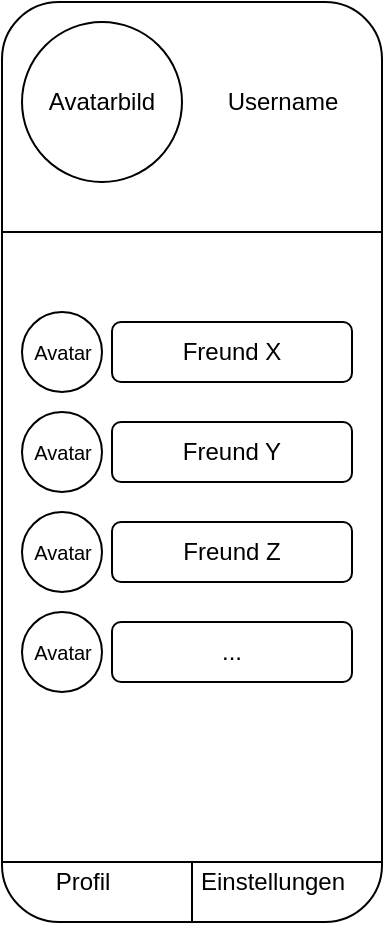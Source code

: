 <mxfile version="17.4.5" type="device"><diagram id="1VE8p3s1F_uQGTJf5K_I" name="Page-1"><mxGraphModel dx="942" dy="674" grid="1" gridSize="10" guides="1" tooltips="1" connect="1" arrows="1" fold="1" page="1" pageScale="1" pageWidth="827" pageHeight="1169" math="0" shadow="0"><root><mxCell id="0"/><mxCell id="1" parent="0"/><mxCell id="MHE43b--o2JQzH7pE7nK-1" value="" style="rounded=1;whiteSpace=wrap;html=1;" vertex="1" parent="1"><mxGeometry x="260" y="110" width="190" height="460" as="geometry"/></mxCell><mxCell id="MHE43b--o2JQzH7pE7nK-2" value="Avatarbild" style="ellipse;whiteSpace=wrap;html=1;" vertex="1" parent="1"><mxGeometry x="270" y="120" width="80" height="80" as="geometry"/></mxCell><mxCell id="MHE43b--o2JQzH7pE7nK-3" value="Username" style="text;html=1;align=center;verticalAlign=middle;resizable=0;points=[];autosize=1;strokeColor=none;fillColor=none;" vertex="1" parent="1"><mxGeometry x="365" y="150" width="70" height="20" as="geometry"/></mxCell><mxCell id="MHE43b--o2JQzH7pE7nK-4" value="Freund Z" style="rounded=1;whiteSpace=wrap;html=1;" vertex="1" parent="1"><mxGeometry x="315" y="370" width="120" height="30" as="geometry"/></mxCell><mxCell id="MHE43b--o2JQzH7pE7nK-5" value="Freund Y" style="rounded=1;whiteSpace=wrap;html=1;" vertex="1" parent="1"><mxGeometry x="315" y="320" width="120" height="30" as="geometry"/></mxCell><mxCell id="MHE43b--o2JQzH7pE7nK-6" value="Freund X" style="rounded=1;whiteSpace=wrap;html=1;" vertex="1" parent="1"><mxGeometry x="315" y="270" width="120" height="30" as="geometry"/></mxCell><mxCell id="MHE43b--o2JQzH7pE7nK-8" value="..." style="rounded=1;whiteSpace=wrap;html=1;" vertex="1" parent="1"><mxGeometry x="315" y="420" width="120" height="30" as="geometry"/></mxCell><mxCell id="MHE43b--o2JQzH7pE7nK-9" value="" style="endArrow=none;html=1;rounded=0;entryX=1;entryY=0.25;entryDx=0;entryDy=0;exitX=0;exitY=0.25;exitDx=0;exitDy=0;" edge="1" parent="1" source="MHE43b--o2JQzH7pE7nK-1" target="MHE43b--o2JQzH7pE7nK-1"><mxGeometry width="50" height="50" relative="1" as="geometry"><mxPoint x="320" y="250" as="sourcePoint"/><mxPoint x="370" y="200" as="targetPoint"/></mxGeometry></mxCell><mxCell id="MHE43b--o2JQzH7pE7nK-10" value="" style="endArrow=none;html=1;rounded=0;entryX=1;entryY=0.25;entryDx=0;entryDy=0;exitX=0;exitY=0.25;exitDx=0;exitDy=0;" edge="1" parent="1"><mxGeometry width="50" height="50" relative="1" as="geometry"><mxPoint x="260" y="540" as="sourcePoint"/><mxPoint x="450" y="540" as="targetPoint"/></mxGeometry></mxCell><mxCell id="MHE43b--o2JQzH7pE7nK-11" value="Profil" style="text;html=1;align=center;verticalAlign=middle;resizable=0;points=[];autosize=1;strokeColor=none;fillColor=none;" vertex="1" parent="1"><mxGeometry x="280" y="540" width="40" height="20" as="geometry"/></mxCell><mxCell id="MHE43b--o2JQzH7pE7nK-12" value="Einstellungen" style="text;html=1;align=center;verticalAlign=middle;resizable=0;points=[];autosize=1;strokeColor=none;fillColor=none;" vertex="1" parent="1"><mxGeometry x="350" y="540" width="90" height="20" as="geometry"/></mxCell><mxCell id="MHE43b--o2JQzH7pE7nK-13" value="" style="endArrow=none;html=1;rounded=0;exitX=0.5;exitY=1;exitDx=0;exitDy=0;" edge="1" parent="1" source="MHE43b--o2JQzH7pE7nK-1"><mxGeometry width="50" height="50" relative="1" as="geometry"><mxPoint x="310" y="590" as="sourcePoint"/><mxPoint x="355" y="540" as="targetPoint"/></mxGeometry></mxCell><mxCell id="MHE43b--o2JQzH7pE7nK-14" value="" style="ellipse;whiteSpace=wrap;html=1;aspect=fixed;" vertex="1" parent="1"><mxGeometry x="270" y="265" width="40" height="40" as="geometry"/></mxCell><mxCell id="MHE43b--o2JQzH7pE7nK-15" value="" style="ellipse;whiteSpace=wrap;html=1;aspect=fixed;" vertex="1" parent="1"><mxGeometry x="270" y="315" width="40" height="40" as="geometry"/></mxCell><mxCell id="MHE43b--o2JQzH7pE7nK-16" value="" style="ellipse;whiteSpace=wrap;html=1;aspect=fixed;" vertex="1" parent="1"><mxGeometry x="270" y="365" width="40" height="40" as="geometry"/></mxCell><mxCell id="MHE43b--o2JQzH7pE7nK-17" value="" style="ellipse;whiteSpace=wrap;html=1;aspect=fixed;" vertex="1" parent="1"><mxGeometry x="270" y="415" width="40" height="40" as="geometry"/></mxCell><mxCell id="MHE43b--o2JQzH7pE7nK-18" value="Avatar" style="text;html=1;align=center;verticalAlign=middle;resizable=0;points=[];autosize=1;strokeColor=none;fillColor=none;fontSize=10;" vertex="1" parent="1"><mxGeometry x="270" y="275" width="40" height="20" as="geometry"/></mxCell><mxCell id="MHE43b--o2JQzH7pE7nK-19" value="Avatar" style="text;html=1;align=center;verticalAlign=middle;resizable=0;points=[];autosize=1;strokeColor=none;fillColor=none;fontSize=10;" vertex="1" parent="1"><mxGeometry x="270" y="425" width="40" height="20" as="geometry"/></mxCell><mxCell id="MHE43b--o2JQzH7pE7nK-20" value="Avatar" style="text;html=1;align=center;verticalAlign=middle;resizable=0;points=[];autosize=1;strokeColor=none;fillColor=none;fontSize=10;" vertex="1" parent="1"><mxGeometry x="270" y="375" width="40" height="20" as="geometry"/></mxCell><mxCell id="MHE43b--o2JQzH7pE7nK-21" value="Avatar" style="text;html=1;align=center;verticalAlign=middle;resizable=0;points=[];autosize=1;strokeColor=none;fillColor=none;fontSize=10;" vertex="1" parent="1"><mxGeometry x="270" y="325" width="40" height="20" as="geometry"/></mxCell></root></mxGraphModel></diagram></mxfile>